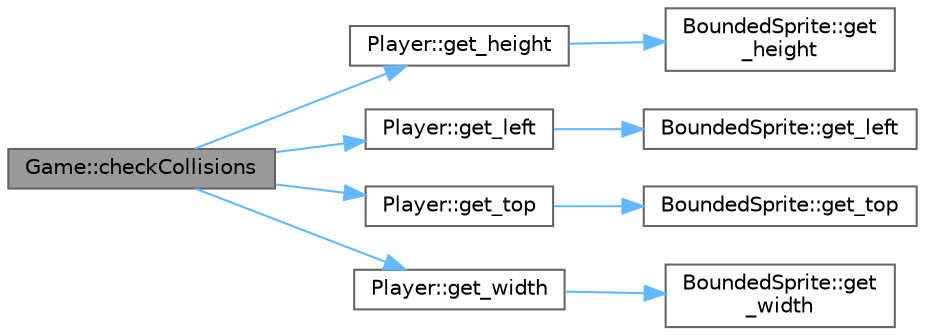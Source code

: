digraph "Game::checkCollisions"
{
 // LATEX_PDF_SIZE
  bgcolor="transparent";
  edge [fontname=Helvetica,fontsize=10,labelfontname=Helvetica,labelfontsize=10];
  node [fontname=Helvetica,fontsize=10,shape=box,height=0.2,width=0.4];
  rankdir="LR";
  Node1 [id="Node000001",label="Game::checkCollisions",height=0.2,width=0.4,color="gray40", fillcolor="grey60", style="filled", fontcolor="black",tooltip=" "];
  Node1 -> Node2 [id="edge1_Node000001_Node000002",color="steelblue1",style="solid",tooltip=" "];
  Node2 [id="Node000002",label="Player::get_height",height=0.2,width=0.4,color="grey40", fillcolor="white", style="filled",URL="$d2/d4b/classPlayer.html#a8649b2bbf5b83fe8ecdd0d8f0996ef01",tooltip=" "];
  Node2 -> Node3 [id="edge2_Node000002_Node000003",color="steelblue1",style="solid",tooltip=" "];
  Node3 [id="Node000003",label="BoundedSprite::get\l_height",height=0.2,width=0.4,color="grey40", fillcolor="white", style="filled",URL="$d2/d1f/classBoundedSprite.html#abe2338f123f6410aecdffdf62562ed9d",tooltip=" "];
  Node1 -> Node4 [id="edge3_Node000001_Node000004",color="steelblue1",style="solid",tooltip=" "];
  Node4 [id="Node000004",label="Player::get_left",height=0.2,width=0.4,color="grey40", fillcolor="white", style="filled",URL="$d2/d4b/classPlayer.html#a8d13b5650b50b5b0104bbe44373cd148",tooltip=" "];
  Node4 -> Node5 [id="edge4_Node000004_Node000005",color="steelblue1",style="solid",tooltip=" "];
  Node5 [id="Node000005",label="BoundedSprite::get_left",height=0.2,width=0.4,color="grey40", fillcolor="white", style="filled",URL="$d2/d1f/classBoundedSprite.html#abb0cc08ee3722fc31f1c22b43d85070f",tooltip=" "];
  Node1 -> Node6 [id="edge5_Node000001_Node000006",color="steelblue1",style="solid",tooltip=" "];
  Node6 [id="Node000006",label="Player::get_top",height=0.2,width=0.4,color="grey40", fillcolor="white", style="filled",URL="$d2/d4b/classPlayer.html#a018a8183285c0897e4969e3eaca16046",tooltip=" "];
  Node6 -> Node7 [id="edge6_Node000006_Node000007",color="steelblue1",style="solid",tooltip=" "];
  Node7 [id="Node000007",label="BoundedSprite::get_top",height=0.2,width=0.4,color="grey40", fillcolor="white", style="filled",URL="$d2/d1f/classBoundedSprite.html#aee40993514ca362913e5c54381e39873",tooltip=" "];
  Node1 -> Node8 [id="edge7_Node000001_Node000008",color="steelblue1",style="solid",tooltip=" "];
  Node8 [id="Node000008",label="Player::get_width",height=0.2,width=0.4,color="grey40", fillcolor="white", style="filled",URL="$d2/d4b/classPlayer.html#abf54cb59388de18c9a482b7051de431e",tooltip=" "];
  Node8 -> Node9 [id="edge8_Node000008_Node000009",color="steelblue1",style="solid",tooltip=" "];
  Node9 [id="Node000009",label="BoundedSprite::get\l_width",height=0.2,width=0.4,color="grey40", fillcolor="white", style="filled",URL="$d2/d1f/classBoundedSprite.html#a6b2a4b21bb53ded8e9675cd6ed11afaf",tooltip=" "];
}
